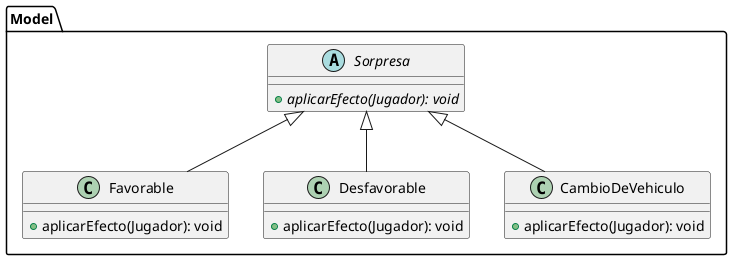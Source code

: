@startuml

package Model {
        abstract  class Sorpresa {
                
                + {abstract} aplicarEfecto(Jugador): void
        }
}

package Model {
        class Favorable {
               + aplicarEfecto(Jugador): void
        }
}

package Model {
        class Desfavorable {
               + aplicarEfecto(Jugador): void
        }
}

package Model {
        class CambioDeVehiculo {
             + aplicarEfecto(Jugador): void
        }
}

Sorpresa <|-- Favorable
Sorpresa <|-- Desfavorable
Sorpresa <|-- CambioDeVehiculo

@enduml
